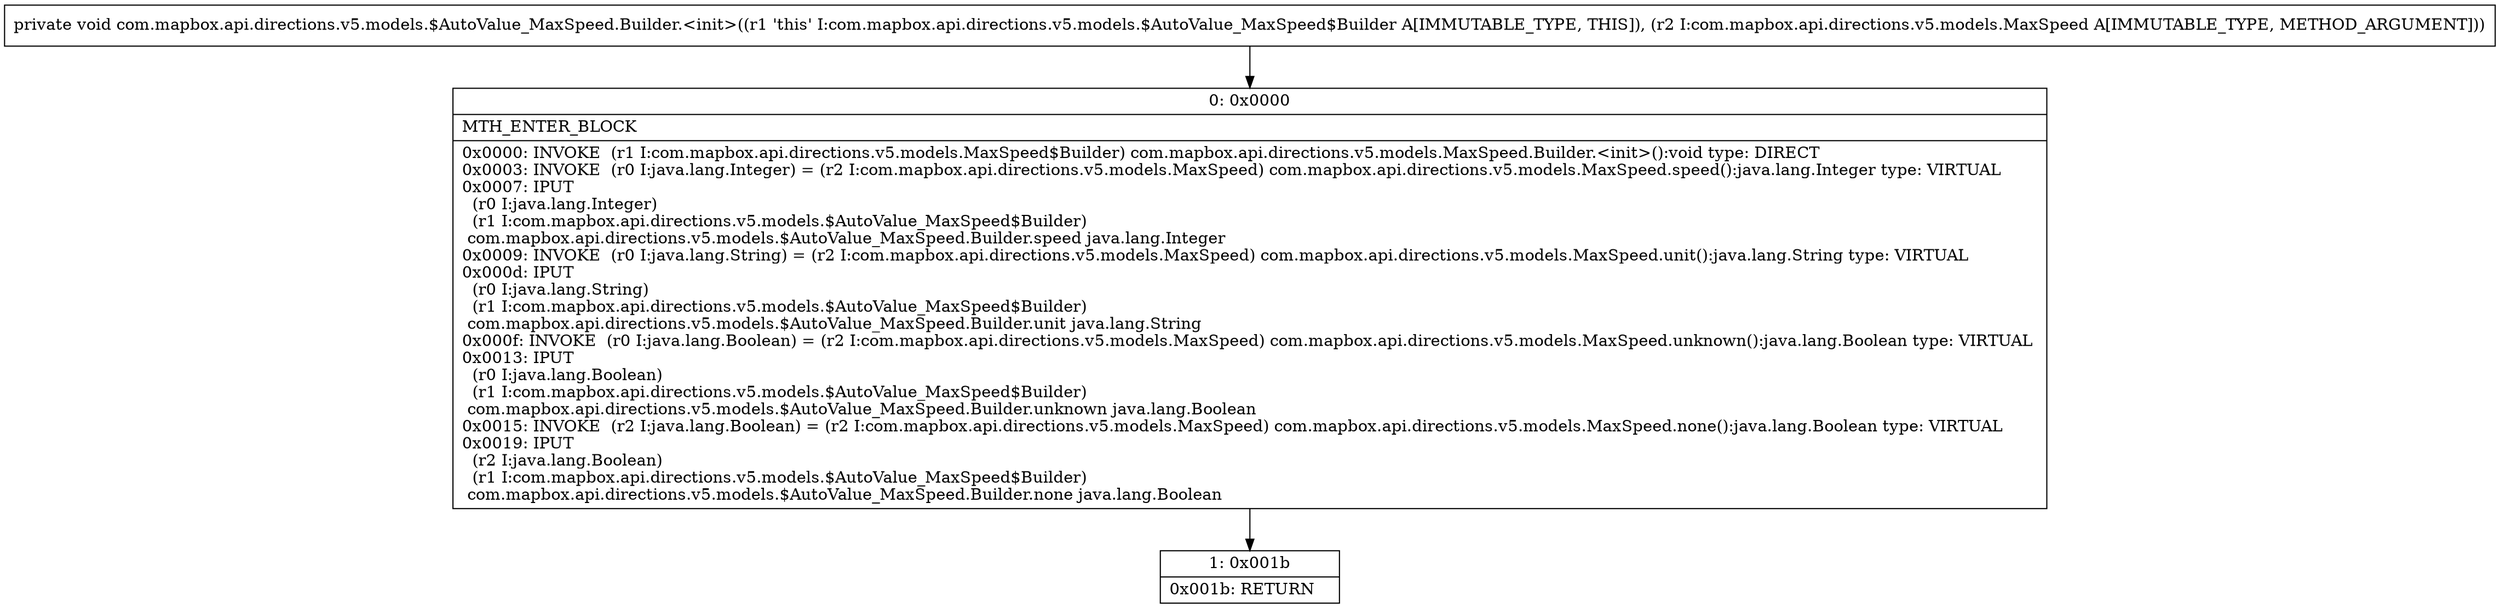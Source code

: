 digraph "CFG forcom.mapbox.api.directions.v5.models.$AutoValue_MaxSpeed.Builder.\<init\>(Lcom\/mapbox\/api\/directions\/v5\/models\/MaxSpeed;)V" {
Node_0 [shape=record,label="{0\:\ 0x0000|MTH_ENTER_BLOCK\l|0x0000: INVOKE  (r1 I:com.mapbox.api.directions.v5.models.MaxSpeed$Builder) com.mapbox.api.directions.v5.models.MaxSpeed.Builder.\<init\>():void type: DIRECT \l0x0003: INVOKE  (r0 I:java.lang.Integer) = (r2 I:com.mapbox.api.directions.v5.models.MaxSpeed) com.mapbox.api.directions.v5.models.MaxSpeed.speed():java.lang.Integer type: VIRTUAL \l0x0007: IPUT  \l  (r0 I:java.lang.Integer)\l  (r1 I:com.mapbox.api.directions.v5.models.$AutoValue_MaxSpeed$Builder)\l com.mapbox.api.directions.v5.models.$AutoValue_MaxSpeed.Builder.speed java.lang.Integer \l0x0009: INVOKE  (r0 I:java.lang.String) = (r2 I:com.mapbox.api.directions.v5.models.MaxSpeed) com.mapbox.api.directions.v5.models.MaxSpeed.unit():java.lang.String type: VIRTUAL \l0x000d: IPUT  \l  (r0 I:java.lang.String)\l  (r1 I:com.mapbox.api.directions.v5.models.$AutoValue_MaxSpeed$Builder)\l com.mapbox.api.directions.v5.models.$AutoValue_MaxSpeed.Builder.unit java.lang.String \l0x000f: INVOKE  (r0 I:java.lang.Boolean) = (r2 I:com.mapbox.api.directions.v5.models.MaxSpeed) com.mapbox.api.directions.v5.models.MaxSpeed.unknown():java.lang.Boolean type: VIRTUAL \l0x0013: IPUT  \l  (r0 I:java.lang.Boolean)\l  (r1 I:com.mapbox.api.directions.v5.models.$AutoValue_MaxSpeed$Builder)\l com.mapbox.api.directions.v5.models.$AutoValue_MaxSpeed.Builder.unknown java.lang.Boolean \l0x0015: INVOKE  (r2 I:java.lang.Boolean) = (r2 I:com.mapbox.api.directions.v5.models.MaxSpeed) com.mapbox.api.directions.v5.models.MaxSpeed.none():java.lang.Boolean type: VIRTUAL \l0x0019: IPUT  \l  (r2 I:java.lang.Boolean)\l  (r1 I:com.mapbox.api.directions.v5.models.$AutoValue_MaxSpeed$Builder)\l com.mapbox.api.directions.v5.models.$AutoValue_MaxSpeed.Builder.none java.lang.Boolean \l}"];
Node_1 [shape=record,label="{1\:\ 0x001b|0x001b: RETURN   \l}"];
MethodNode[shape=record,label="{private void com.mapbox.api.directions.v5.models.$AutoValue_MaxSpeed.Builder.\<init\>((r1 'this' I:com.mapbox.api.directions.v5.models.$AutoValue_MaxSpeed$Builder A[IMMUTABLE_TYPE, THIS]), (r2 I:com.mapbox.api.directions.v5.models.MaxSpeed A[IMMUTABLE_TYPE, METHOD_ARGUMENT])) }"];
MethodNode -> Node_0;
Node_0 -> Node_1;
}

